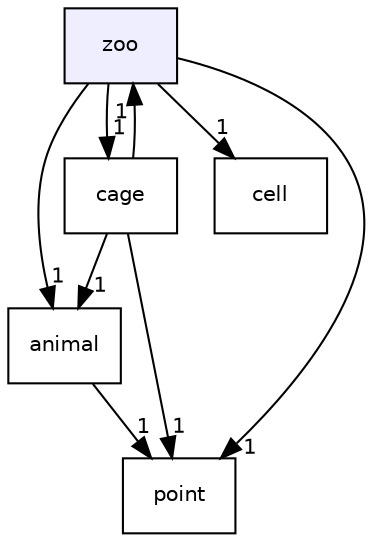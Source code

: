 digraph "zoo" {
  compound=true
  node [ fontsize="10", fontname="Helvetica"];
  edge [ labelfontsize="10", labelfontname="Helvetica"];
  dir_354d718f1041826f2b4ccadeeaa578ff [shape=box, label="zoo", style="filled", fillcolor="#eeeeff", pencolor="black", URL="dir_354d718f1041826f2b4ccadeeaa578ff.html"];
  dir_2d1529303373b6479b40ba3f97bfa6d2 [shape=box label="animal" URL="dir_2d1529303373b6479b40ba3f97bfa6d2.html"];
  dir_b77c300cb08447e7f560cae88e880940 [shape=box label="cage" URL="dir_b77c300cb08447e7f560cae88e880940.html"];
  dir_954cf860a87f6260dca429ec249db3c8 [shape=box label="cell" URL="dir_954cf860a87f6260dca429ec249db3c8.html"];
  dir_f59069e834fbed27be5aa2a5d523e2f9 [shape=box label="point" URL="dir_f59069e834fbed27be5aa2a5d523e2f9.html"];
  dir_2d1529303373b6479b40ba3f97bfa6d2->dir_f59069e834fbed27be5aa2a5d523e2f9 [headlabel="1", labeldistance=1.5 headhref="dir_000000_000005.html"];
  dir_354d718f1041826f2b4ccadeeaa578ff->dir_2d1529303373b6479b40ba3f97bfa6d2 [headlabel="1", labeldistance=1.5 headhref="dir_000006_000000.html"];
  dir_354d718f1041826f2b4ccadeeaa578ff->dir_b77c300cb08447e7f560cae88e880940 [headlabel="1", labeldistance=1.5 headhref="dir_000006_000001.html"];
  dir_354d718f1041826f2b4ccadeeaa578ff->dir_954cf860a87f6260dca429ec249db3c8 [headlabel="1", labeldistance=1.5 headhref="dir_000006_000002.html"];
  dir_354d718f1041826f2b4ccadeeaa578ff->dir_f59069e834fbed27be5aa2a5d523e2f9 [headlabel="1", labeldistance=1.5 headhref="dir_000006_000005.html"];
  dir_b77c300cb08447e7f560cae88e880940->dir_2d1529303373b6479b40ba3f97bfa6d2 [headlabel="1", labeldistance=1.5 headhref="dir_000001_000000.html"];
  dir_b77c300cb08447e7f560cae88e880940->dir_354d718f1041826f2b4ccadeeaa578ff [headlabel="1", labeldistance=1.5 headhref="dir_000001_000006.html"];
  dir_b77c300cb08447e7f560cae88e880940->dir_f59069e834fbed27be5aa2a5d523e2f9 [headlabel="1", labeldistance=1.5 headhref="dir_000001_000005.html"];
}
